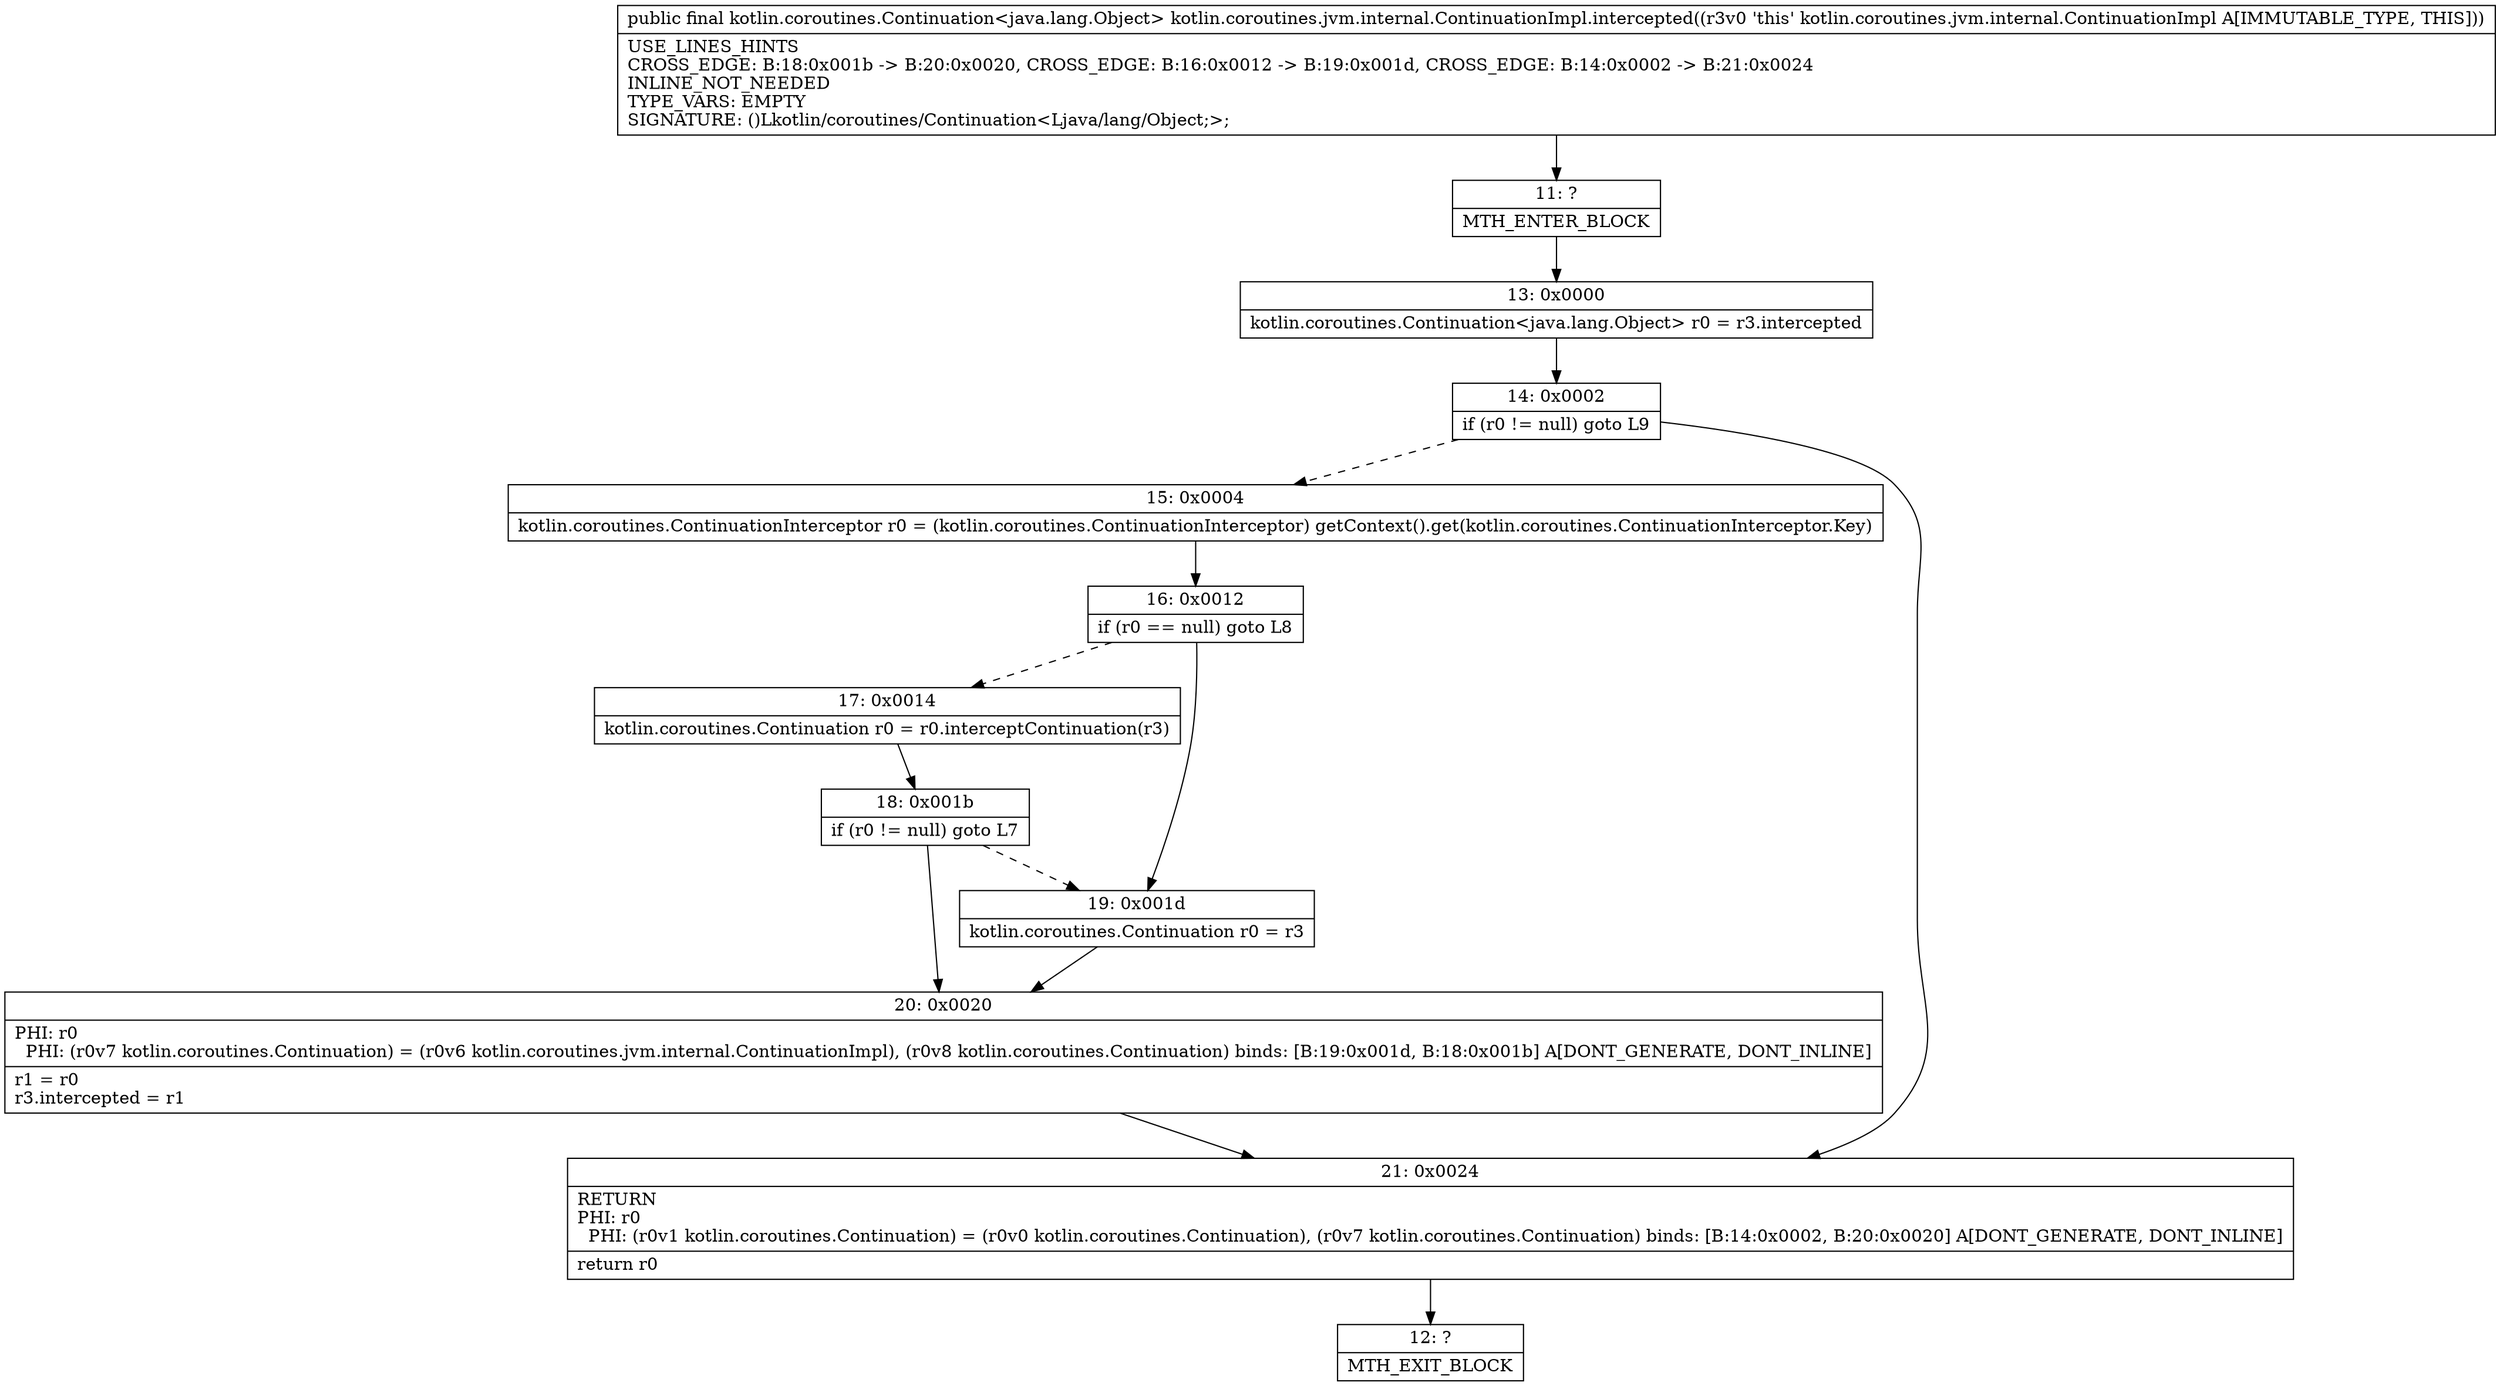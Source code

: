 digraph "CFG forkotlin.coroutines.jvm.internal.ContinuationImpl.intercepted()Lkotlin\/coroutines\/Continuation;" {
Node_11 [shape=record,label="{11\:\ ?|MTH_ENTER_BLOCK\l}"];
Node_13 [shape=record,label="{13\:\ 0x0000|kotlin.coroutines.Continuation\<java.lang.Object\> r0 = r3.intercepted\l}"];
Node_14 [shape=record,label="{14\:\ 0x0002|if (r0 != null) goto L9\l}"];
Node_15 [shape=record,label="{15\:\ 0x0004|kotlin.coroutines.ContinuationInterceptor r0 = (kotlin.coroutines.ContinuationInterceptor) getContext().get(kotlin.coroutines.ContinuationInterceptor.Key)\l}"];
Node_16 [shape=record,label="{16\:\ 0x0012|if (r0 == null) goto L8\l}"];
Node_17 [shape=record,label="{17\:\ 0x0014|kotlin.coroutines.Continuation r0 = r0.interceptContinuation(r3)\l}"];
Node_18 [shape=record,label="{18\:\ 0x001b|if (r0 != null) goto L7\l}"];
Node_20 [shape=record,label="{20\:\ 0x0020|PHI: r0 \l  PHI: (r0v7 kotlin.coroutines.Continuation) = (r0v6 kotlin.coroutines.jvm.internal.ContinuationImpl), (r0v8 kotlin.coroutines.Continuation) binds: [B:19:0x001d, B:18:0x001b] A[DONT_GENERATE, DONT_INLINE]\l|r1 = r0\lr3.intercepted = r1\l}"];
Node_19 [shape=record,label="{19\:\ 0x001d|kotlin.coroutines.Continuation r0 = r3\l}"];
Node_21 [shape=record,label="{21\:\ 0x0024|RETURN\lPHI: r0 \l  PHI: (r0v1 kotlin.coroutines.Continuation) = (r0v0 kotlin.coroutines.Continuation), (r0v7 kotlin.coroutines.Continuation) binds: [B:14:0x0002, B:20:0x0020] A[DONT_GENERATE, DONT_INLINE]\l|return r0\l}"];
Node_12 [shape=record,label="{12\:\ ?|MTH_EXIT_BLOCK\l}"];
MethodNode[shape=record,label="{public final kotlin.coroutines.Continuation\<java.lang.Object\> kotlin.coroutines.jvm.internal.ContinuationImpl.intercepted((r3v0 'this' kotlin.coroutines.jvm.internal.ContinuationImpl A[IMMUTABLE_TYPE, THIS]))  | USE_LINES_HINTS\lCROSS_EDGE: B:18:0x001b \-\> B:20:0x0020, CROSS_EDGE: B:16:0x0012 \-\> B:19:0x001d, CROSS_EDGE: B:14:0x0002 \-\> B:21:0x0024\lINLINE_NOT_NEEDED\lTYPE_VARS: EMPTY\lSIGNATURE: ()Lkotlin\/coroutines\/Continuation\<Ljava\/lang\/Object;\>;\l}"];
MethodNode -> Node_11;Node_11 -> Node_13;
Node_13 -> Node_14;
Node_14 -> Node_15[style=dashed];
Node_14 -> Node_21;
Node_15 -> Node_16;
Node_16 -> Node_17[style=dashed];
Node_16 -> Node_19;
Node_17 -> Node_18;
Node_18 -> Node_19[style=dashed];
Node_18 -> Node_20;
Node_20 -> Node_21;
Node_19 -> Node_20;
Node_21 -> Node_12;
}

